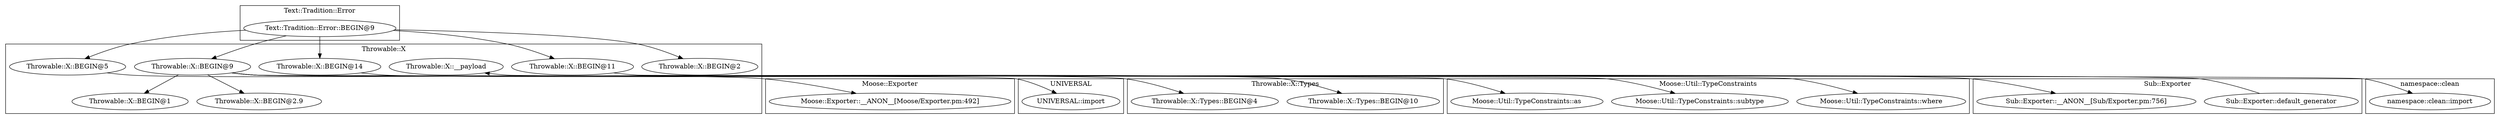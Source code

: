 digraph {
graph [overlap=false]
subgraph cluster_UNIVERSAL {
	label="UNIVERSAL";
	"UNIVERSAL::import";
}
subgraph cluster_namespace_clean {
	label="namespace::clean";
	"namespace::clean::import";
}
subgraph cluster_Throwable_X {
	label="Throwable::X";
	"Throwable::X::BEGIN@5";
	"Throwable::X::__payload";
	"Throwable::X::BEGIN@9";
	"Throwable::X::BEGIN@14";
	"Throwable::X::BEGIN@2";
	"Throwable::X::BEGIN@1";
	"Throwable::X::BEGIN@11";
	"Throwable::X::BEGIN@2.9";
}
subgraph cluster_Throwable_X_Types {
	label="Throwable::X::Types";
	"Throwable::X::Types::BEGIN@10";
	"Throwable::X::Types::BEGIN@4";
}
subgraph cluster_Text_Tradition_Error {
	label="Text::Tradition::Error";
	"Text::Tradition::Error::BEGIN@9";
}
subgraph cluster_Moose_Exporter {
	label="Moose::Exporter";
	"Moose::Exporter::__ANON__[Moose/Exporter.pm:492]";
}
subgraph cluster_Moose_Util_TypeConstraints {
	label="Moose::Util::TypeConstraints";
	"Moose::Util::TypeConstraints::where";
	"Moose::Util::TypeConstraints::subtype";
	"Moose::Util::TypeConstraints::as";
}
subgraph cluster_Sub_Exporter {
	label="Sub::Exporter";
	"Sub::Exporter::default_generator";
	"Sub::Exporter::__ANON__[Sub/Exporter.pm:756]";
}
"Throwable::X::BEGIN@9" -> "Moose::Util::TypeConstraints::as";
"Throwable::X::BEGIN@9" -> "UNIVERSAL::import";
"Throwable::X::BEGIN@9" -> "Moose::Util::TypeConstraints::where";
"Throwable::X::BEGIN@14" -> "Sub::Exporter::__ANON__[Sub/Exporter.pm:756]";
"Text::Tradition::Error::BEGIN@9" -> "Throwable::X::BEGIN@14";
"Throwable::X::BEGIN@11" -> "namespace::clean::import";
"Throwable::X::BEGIN@9" -> "Throwable::X::BEGIN@1";
"Throwable::X::BEGIN@9" -> "Throwable::X::Types::BEGIN@10";
"Throwable::X::BEGIN@5" -> "Moose::Exporter::__ANON__[Moose/Exporter.pm:492]";
"Throwable::X::BEGIN@9" -> "Moose::Util::TypeConstraints::subtype";
"Text::Tradition::Error::BEGIN@9" -> "Throwable::X::BEGIN@11";
"Sub::Exporter::default_generator" -> "Throwable::X::__payload";
"Throwable::X::BEGIN@9" -> "Throwable::X::Types::BEGIN@4";
"Throwable::X::BEGIN@9" -> "Throwable::X::BEGIN@2.9";
"Text::Tradition::Error::BEGIN@9" -> "Throwable::X::BEGIN@5";
"Text::Tradition::Error::BEGIN@9" -> "Throwable::X::BEGIN@9";
"Text::Tradition::Error::BEGIN@9" -> "Throwable::X::BEGIN@2";
}
